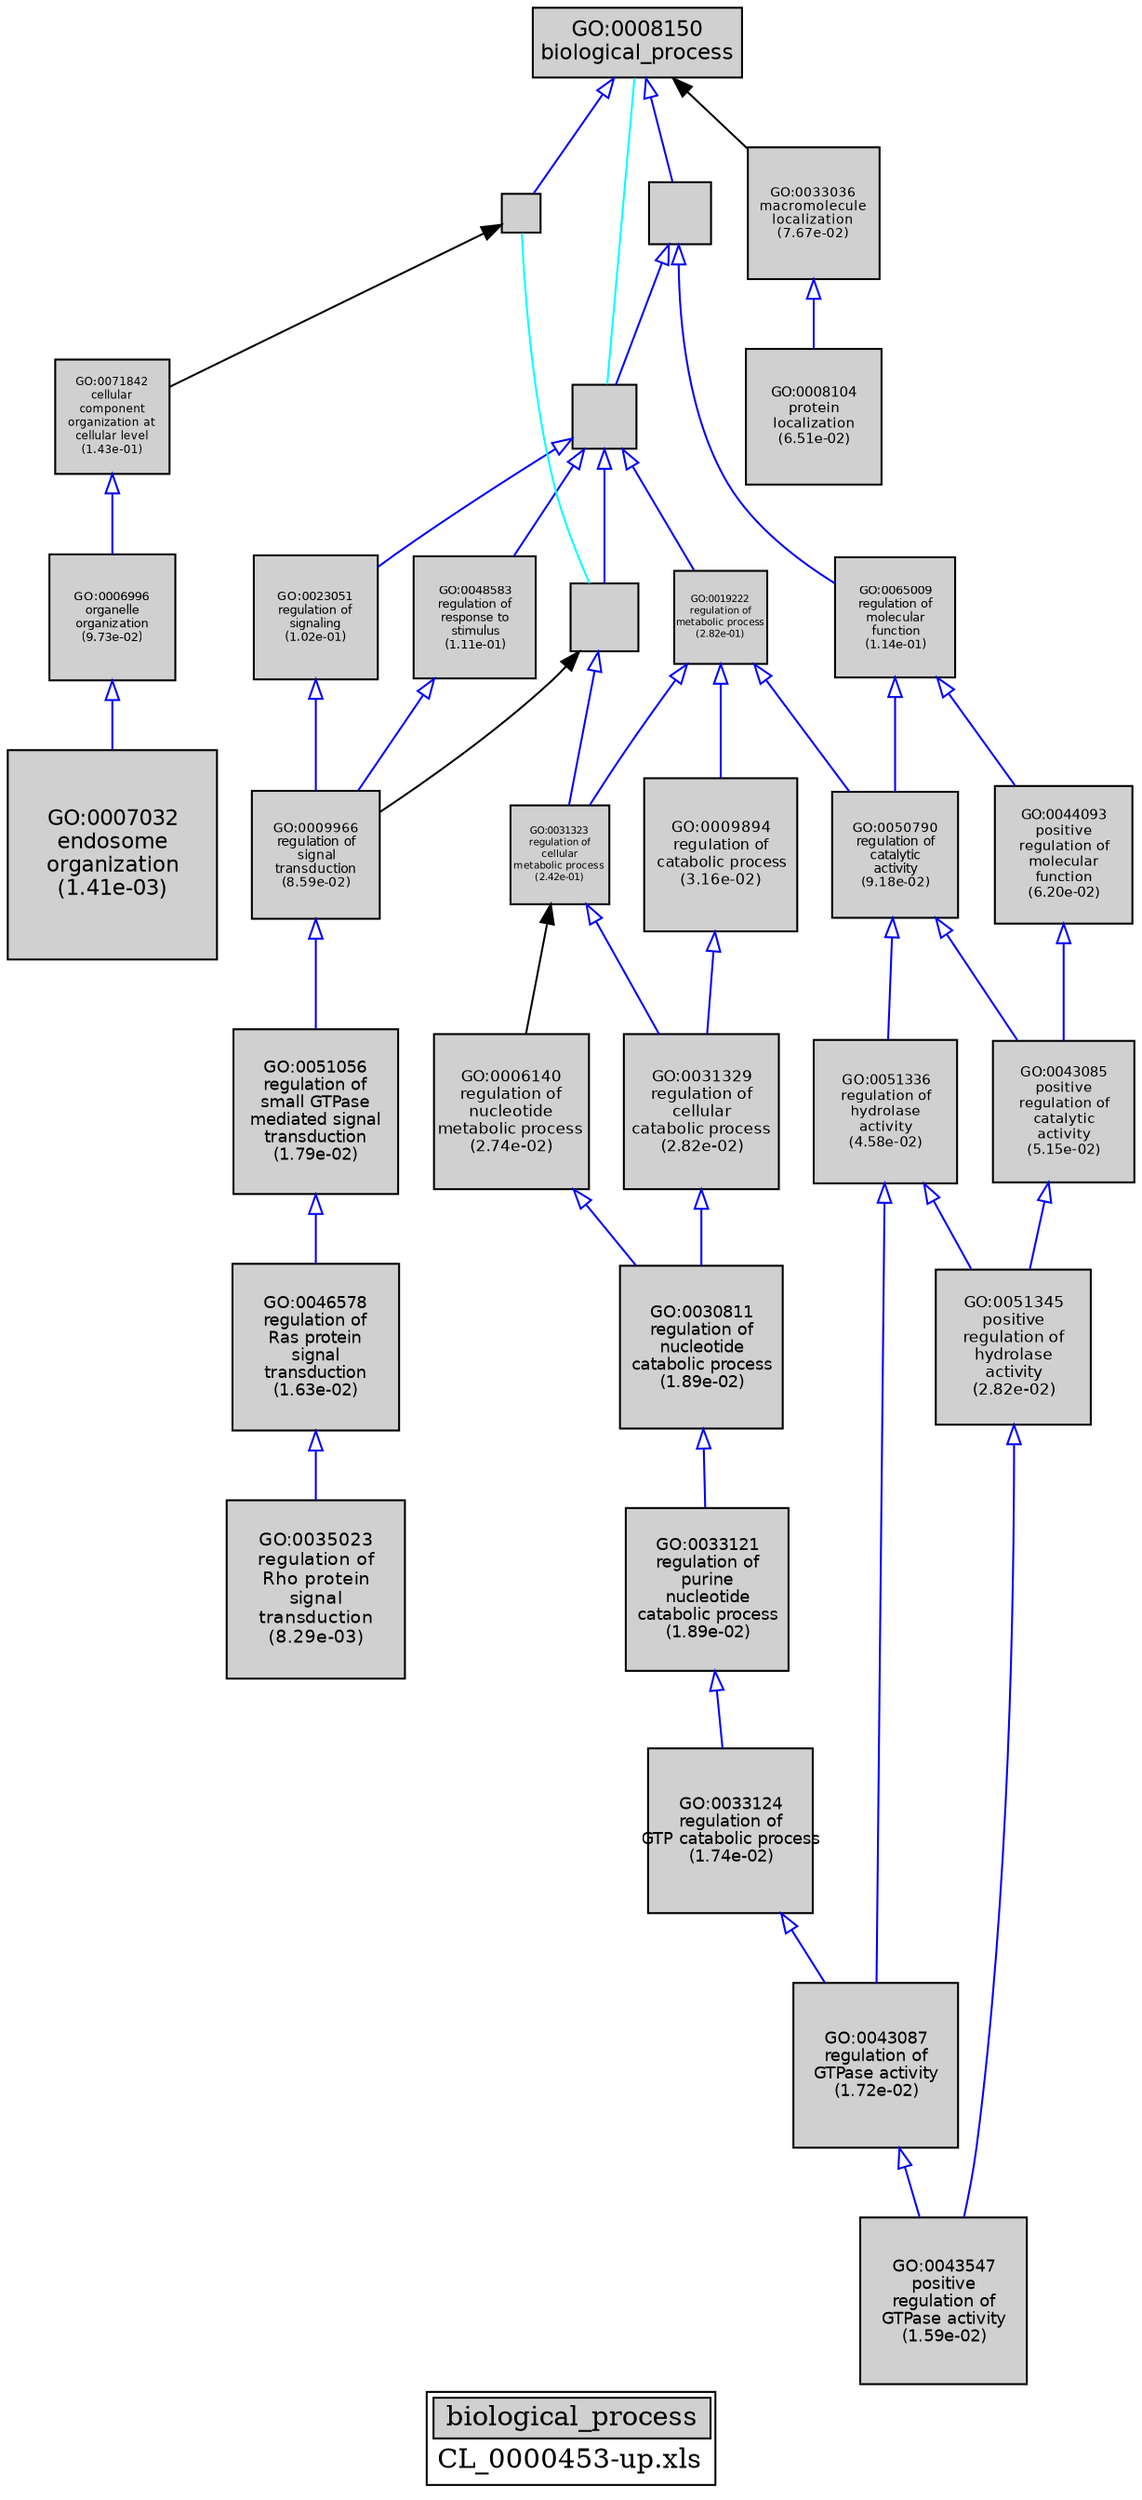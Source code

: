 digraph "biological_process" {
graph [ bgcolor = "#FFFFFF", label = <<TABLE COLOR="black" BGCOLOR="white"><TR><TD COLSPAN="2" BGCOLOR="#D0D0D0"><FONT COLOR="black">biological_process</FONT></TD></TR><TR><TD BORDER="0">CL_0000453-up.xls</TD></TR></TABLE>> ];
node [ fontname = "Helvetica" ];

subgraph "nodes" {

node [ style = "filled", fixedsize = "true", width = 1, shape = "box", fontsize = 9, fillcolor = "#D0D0D0", fontcolor = "black", color = "black" ];

"GO:0035023" [ URL = "#GO:0035023", label = <<TABLE BORDER="0"><TR><TD>GO:0035023<BR/>regulation of<BR/>Rho protein<BR/>signal<BR/>transduction<BR/>(8.29e-03)</TD></TR></TABLE>>, width = 1.28314681995, shape = "box", fontsize = 9.23865710368, height = 1.28314681995 ];
"GO:0043087" [ URL = "#GO:0043087", label = <<TABLE BORDER="0"><TR><TD>GO:0043087<BR/>regulation of<BR/>GTPase activity<BR/>(1.72e-02)</TD></TR></TABLE>>, width = 1.18160879237, shape = "box", fontsize = 8.50758330509, height = 1.18160879237 ];
"GO:0008150" [ URL = "#GO:0008150", label = <<TABLE BORDER="0"><TR><TD>GO:0008150<BR/>biological_process</TD></TR></TABLE>>, width = 1.5, shape = "box", fontsize = 10.8 ];
"GO:0043547" [ URL = "#GO:0043547", label = <<TABLE BORDER="0"><TR><TD>GO:0043547<BR/>positive<BR/>regulation of<BR/>GTPase activity<BR/>(1.59e-02)</TD></TR></TABLE>>, width = 1.19330350108, shape = "box", fontsize = 8.59178520779, height = 1.19330350108 ];
"GO:0048583" [ URL = "#GO:0048583", label = <<TABLE BORDER="0"><TR><TD>GO:0048583<BR/>regulation of<BR/>response to<BR/>stimulus<BR/>(1.11e-01)</TD></TR></TABLE>>, width = 0.872369981114, shape = "box", fontsize = 6.28106386402, height = 0.872369981114 ];
"GO:0031329" [ URL = "#GO:0031329", label = <<TABLE BORDER="0"><TR><TD>GO:0031329<BR/>regulation of<BR/>cellular<BR/>catabolic process<BR/>(2.82e-02)</TD></TR></TABLE>>, width = 1.10814196128, shape = "box", fontsize = 7.9786221212, height = 1.10814196128 ];
"GO:0007032" [ URL = "#GO:0007032", label = <<TABLE BORDER="0"><TR><TD>GO:0007032<BR/>endosome<BR/>organization<BR/>(1.41e-03)</TD></TR></TABLE>>, width = 1.5, shape = "box", fontsize = 10.8, height = 1.5 ];
"GO:0050790" [ URL = "#GO:0050790", label = <<TABLE BORDER="0"><TR><TD>GO:0050790<BR/>regulation of<BR/>catalytic<BR/>activity<BR/>(9.18e-02)</TD></TR></TABLE>>, width = 0.908563041786, shape = "box", fontsize = 6.54165390086, height = 0.908563041786 ];
"GO:0033036" [ URL = "#GO:0033036", label = <<TABLE BORDER="0"><TR><TD>GO:0033036<BR/>macromolecule<BR/>localization<BR/>(7.67e-02)</TD></TR></TABLE>>, width = 0.941560318028, shape = "box", fontsize = 6.7792342898, height = 0.941560318028 ];
"GO:0050789" [ URL = "#GO:0050789", label = "", width = 0.460813339135, shape = "box", height = 0.460813339135 ];
"GO:0023051" [ URL = "#GO:0023051", label = <<TABLE BORDER="0"><TR><TD>GO:0023051<BR/>regulation of<BR/>signaling<BR/>(1.02e-01)</TD></TR></TABLE>>, width = 0.889223751655, shape = "box", fontsize = 6.40241101192, height = 0.889223751655 ];
"GO:0071842" [ URL = "#GO:0071842", label = <<TABLE BORDER="0"><TR><TD>GO:0071842<BR/>cellular<BR/>component<BR/>organization at<BR/>cellular level<BR/>(1.43e-01)</TD></TR></TABLE>>, width = 0.821719474886, shape = "box", fontsize = 5.91638021918, height = 0.821719474886 ];
"GO:0009894" [ URL = "#GO:0009894", label = <<TABLE BORDER="0"><TR><TD>GO:0009894<BR/>regulation of<BR/>catabolic process<BR/>(3.16e-02)</TD></TR></TABLE>>, width = 1.09063673151, shape = "box", fontsize = 7.85258446685, height = 1.09063673151 ];
"GO:0006140" [ URL = "#GO:0006140", label = <<TABLE BORDER="0"><TR><TD>GO:0006140<BR/>regulation of<BR/>nucleotide<BR/>metabolic process<BR/>(2.74e-02)</TD></TR></TABLE>>, width = 1.11260946074, shape = "box", fontsize = 8.01078811734, height = 1.11260946074 ];
"GO:0006996" [ URL = "#GO:0006996", label = <<TABLE BORDER="0"><TR><TD>GO:0006996<BR/>organelle<BR/>organization<BR/>(9.73e-02)</TD></TR></TABLE>>, width = 0.897510884962, shape = "box", fontsize = 6.46207837172, height = 0.897510884962 ];
"GO:0031323" [ URL = "#GO:0031323", label = <<TABLE BORDER="0"><TR><TD>GO:0031323<BR/>regulation of<BR/>cellular<BR/>metabolic process<BR/>(2.42e-01)</TD></TR></TABLE>>, width = 0.703393922845, shape = "box", fontsize = 5.06443624448, height = 0.703393922845 ];
"GO:0051345" [ URL = "#GO:0051345", label = <<TABLE BORDER="0"><TR><TD>GO:0051345<BR/>positive<BR/>regulation of<BR/>hydrolase<BR/>activity<BR/>(2.82e-02)</TD></TR></TABLE>>, width = 1.10814196128, shape = "box", fontsize = 7.9786221212, height = 1.10814196128 ];
"GO:0033124" [ URL = "#GO:0033124", label = <<TABLE BORDER="0"><TR><TD>GO:0033124<BR/>regulation of<BR/>GTP catabolic process<BR/>(1.74e-02)</TD></TR></TABLE>>, width = 1.1804839159, shape = "box", fontsize = 8.49948419451, height = 1.1804839159 ];
"GO:0051056" [ URL = "#GO:0051056", label = <<TABLE BORDER="0"><TR><TD>GO:0051056<BR/>regulation of<BR/>small GTPase<BR/>mediated signal<BR/>transduction<BR/>(1.79e-02)</TD></TR></TABLE>>, width = 1.17660617483, shape = "box", fontsize = 8.47156445877, height = 1.17660617483 ];
"GO:0065009" [ URL = "#GO:0065009", label = <<TABLE BORDER="0"><TR><TD>GO:0065009<BR/>regulation of<BR/>molecular<BR/>function<BR/>(1.14e-01)</TD></TR></TABLE>>, width = 0.867305655045, shape = "box", fontsize = 6.24460071632, height = 0.867305655045 ];
"GO:0065007" [ URL = "#GO:0065007", label = "", width = 0.445248583431, shape = "box", height = 0.445248583431 ];
"GO:0033121" [ URL = "#GO:0033121", label = <<TABLE BORDER="0"><TR><TD>GO:0033121<BR/>regulation of<BR/>purine<BR/>nucleotide<BR/>catabolic process<BR/>(1.89e-02)</TD></TR></TABLE>>, width = 1.16806924579, shape = "box", fontsize = 8.41009856968, height = 1.16806924579 ];
"GO:0019222" [ URL = "#GO:0019222", label = <<TABLE BORDER="0"><TR><TD>GO:0019222<BR/>regulation of<BR/>metabolic process<BR/>(2.82e-01)</TD></TR></TABLE>>, width = 0.665052169558, shape = "box", fontsize = 5.0, height = 0.665052169558 ];
"GO:0009987" [ URL = "#GO:0009987", label = "", width = 0.276814448351, shape = "box", height = 0.276814448351 ];
"GO:0043085" [ URL = "#GO:0043085", label = <<TABLE BORDER="0"><TR><TD>GO:0043085<BR/>positive<BR/>regulation of<BR/>catalytic<BR/>activity<BR/>(5.15e-02)</TD></TR></TABLE>>, width = 1.01115556747, shape = "box", fontsize = 7.28032008575, height = 1.01115556747 ];
"GO:0044093" [ URL = "#GO:0044093", label = <<TABLE BORDER="0"><TR><TD>GO:0044093<BR/>positive<BR/>regulation of<BR/>molecular<BR/>function<BR/>(6.20e-02)</TD></TR></TABLE>>, width = 0.979511274133, shape = "box", fontsize = 7.05248117375, height = 0.979511274133 ];
"GO:0046578" [ URL = "#GO:0046578", label = <<TABLE BORDER="0"><TR><TD>GO:0046578<BR/>regulation of<BR/>Ras protein<BR/>signal<BR/>transduction<BR/>(1.63e-02)</TD></TR></TABLE>>, width = 1.18970639686, shape = "box", fontsize = 8.56588605741, height = 1.18970639686 ];
"GO:0050794" [ URL = "#GO:0050794", label = "", width = 0.483774511418, shape = "box", height = 0.483774511418 ];
"GO:0051336" [ URL = "#GO:0051336", label = <<TABLE BORDER="0"><TR><TD>GO:0051336<BR/>regulation of<BR/>hydrolase<BR/>activity<BR/>(4.58e-02)</TD></TR></TABLE>>, width = 1.03084932883, shape = "box", fontsize = 7.4221151676, height = 1.03084932883 ];
"GO:0030811" [ URL = "#GO:0030811", label = <<TABLE BORDER="0"><TR><TD>GO:0030811<BR/>regulation of<BR/>nucleotide<BR/>catabolic process<BR/>(1.89e-02)</TD></TR></TABLE>>, width = 1.16806924579, shape = "box", fontsize = 8.41009856968, height = 1.16806924579 ];
"GO:0008104" [ URL = "#GO:0008104", label = <<TABLE BORDER="0"><TR><TD>GO:0008104<BR/>protein<BR/>localization<BR/>(6.51e-02)</TD></TR></TABLE>>, width = 0.970970581909, shape = "box", fontsize = 6.99098818975, height = 0.970970581909 ];
"GO:0009966" [ URL = "#GO:0009966", label = <<TABLE BORDER="0"><TR><TD>GO:0009966<BR/>regulation of<BR/>signal<BR/>transduction<BR/>(8.59e-02)</TD></TR></TABLE>>, width = 0.920882172526, shape = "box", fontsize = 6.63035164219, height = 0.920882172526 ];
}
subgraph "edges" {


edge [ dir = "back", weight = 1 ];
subgraph "regulates" {


edge [ color = "cyan", arrowtail = "none" ];
subgraph "positive" {


edge [ color = "green", arrowtail = "vee" ];
}
subgraph "negative" {


edge [ color = "red", arrowtail = "tee" ];
}
"GO:0008150" -> "GO:0050789";
"GO:0009987" -> "GO:0050794";
}
subgraph "part_of" {


edge [ color = "purple", arrowtail = "diamond", weight = 2.5 ];
}
subgraph "is_a" {


edge [ color = "blue", arrowtail = "empty", weight = 5.0 ];
"GO:0008150" -> "GO:0009987";
"GO:0043087" -> "GO:0043547";
"GO:0071842" -> "GO:0006996";
"GO:0033036" -> "GO:0008104";
"GO:0048583" -> "GO:0009966";
"GO:0051056" -> "GO:0046578";
"GO:0050789" -> "GO:0050794";
"GO:0031329" -> "GO:0030811";
"GO:0030811" -> "GO:0033121";
"GO:0051345" -> "GO:0043547";
"GO:0006996" -> "GO:0007032";
"GO:0044093" -> "GO:0043085";
"GO:0019222" -> "GO:0031323";
"GO:0051336" -> "GO:0043087";
"GO:0043085" -> "GO:0051345";
"GO:0050790" -> "GO:0043085";
"GO:0033124" -> "GO:0043087";
"GO:0019222" -> "GO:0050790";
"GO:0008150" -> "GO:0065007";
"GO:0033121" -> "GO:0033124";
"GO:0009966" -> "GO:0051056";
"GO:0046578" -> "GO:0035023";
"GO:0050789" -> "GO:0023051";
"GO:0019222" -> "GO:0009894";
"GO:0050794" -> "GO:0031323";
"GO:0065007" -> "GO:0050789";
"GO:0031323" -> "GO:0031329";
"GO:0023051" -> "GO:0009966";
"GO:0051336" -> "GO:0051345";
"GO:0050789" -> "GO:0019222";
"GO:0065009" -> "GO:0044093";
"GO:0065007" -> "GO:0065009";
"GO:0050789" -> "GO:0048583";
"GO:0006140" -> "GO:0030811";
"GO:0009894" -> "GO:0031329";
"GO:0050790" -> "GO:0051336";
"GO:0065009" -> "GO:0050790";
}
"GO:0050794" -> "GO:0009966";
"GO:0009987" -> "GO:0071842";
"GO:0031323" -> "GO:0006140";
"GO:0008150" -> "GO:0033036";
}
}
